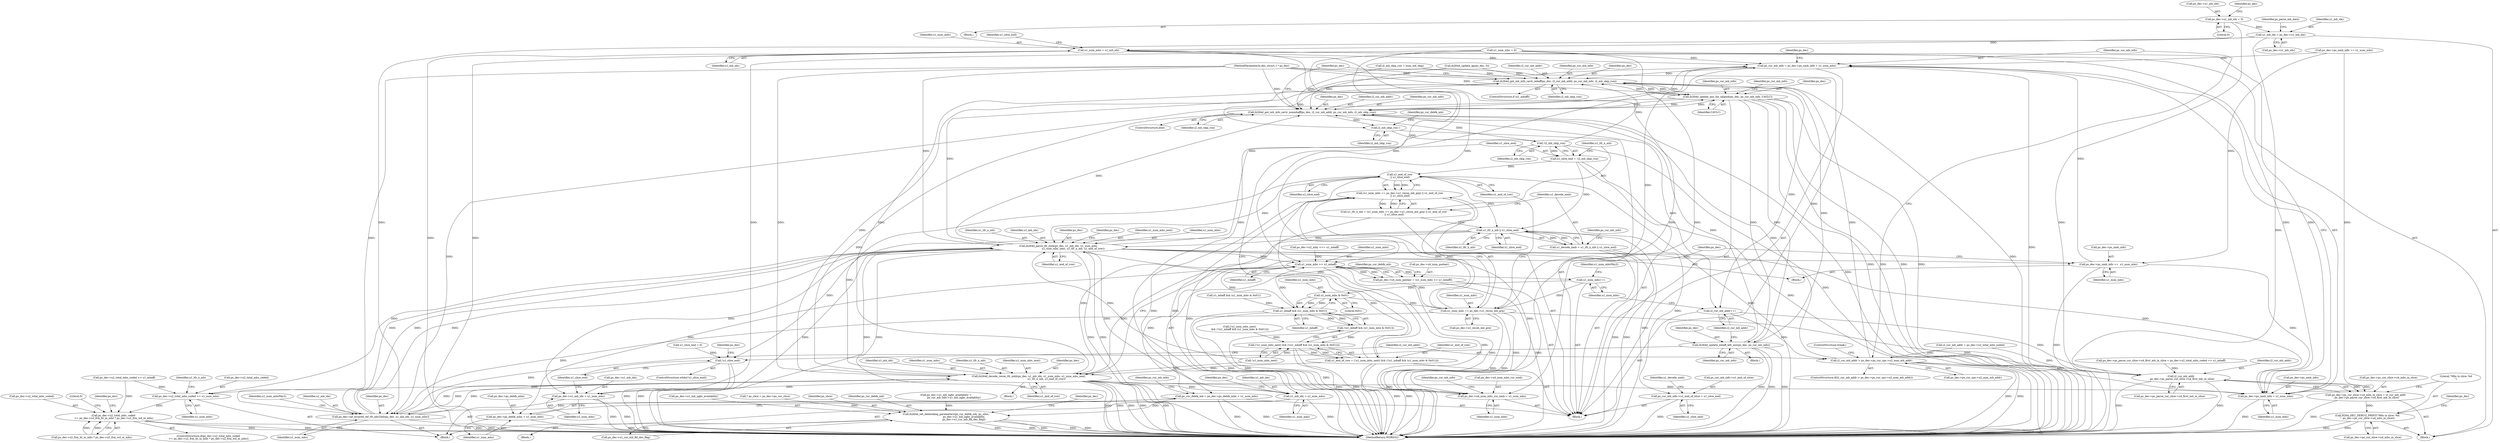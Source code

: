 digraph "0_Android_0b23c81c3dd9ec38f7e6806a3955fed1925541a0_1@pointer" {
"1001037" [label="(Call,u1_mb_idx = ps_dec->u1_mb_idx)"];
"1000733" [label="(Call,ps_dec->u1_mb_idx = 0)"];
"1001047" [label="(Call,u1_num_mbs = u1_mb_idx)"];
"1001084" [label="(Call,ps_cur_mb_info = ps_dec->ps_nmb_info + u1_num_mbs)"];
"1001132" [label="(Call,ih264d_get_mb_info_cavlc_mbaff(ps_dec, i2_cur_mb_addr, ps_cur_mb_info, i2_mb_skip_run))"];
"1001203" [label="(Call,ih264d_update_nnz_for_skipmb(ps_dec, ps_cur_mb_info, CAVLC))"];
"1001138" [label="(Call,ih264d_get_mb_info_cavlc_nonmbaff(ps_dec, i2_cur_mb_addr, ps_cur_mb_info, i2_mb_skip_run))"];
"1001219" [label="(Call,i2_mb_skip_run--)"];
"1001264" [label="(Call,!i2_mb_skip_run)"];
"1001262" [label="(Call,u1_slice_end = !i2_mb_skip_run)"];
"1001274" [label="(Call,u1_end_of_row\n || u1_slice_end)"];
"1001268" [label="(Call,(u1_num_mbs == ps_dec->u1_recon_mb_grp) || u1_end_of_row\n || u1_slice_end)"];
"1001266" [label="(Call,u1_tfr_n_mb = (u1_num_mbs == ps_dec->u1_recon_mb_grp) || u1_end_of_row\n || u1_slice_end)"];
"1001279" [label="(Call,u1_tfr_n_mb || u1_slice_end)"];
"1001071" [label="(Call,!u1_slice_end)"];
"1001277" [label="(Call,u1_decode_nmb = u1_tfr_n_mb || u1_slice_end)"];
"1001282" [label="(Call,ps_cur_mb_info->u1_end_of_slice = u1_slice_end)"];
"1001314" [label="(Call,ih264d_parse_tfr_nmb(ps_dec, u1_mb_idx, u1_num_mbs,\n                                     u1_num_mbs_next, u1_tfr_n_mb, u1_end_of_row))"];
"1001086" [label="(Call,ps_dec->ps_nmb_info + u1_num_mbs)"];
"1001091" [label="(Call,ps_dec->u4_num_mbs_cur_nmb = u1_num_mbs)"];
"1001105" [label="(Call,u1_num_mbs >> u1_mbaff)"];
"1001101" [label="(Call,ps_dec->u4_num_pmbair = (u1_num_mbs >> u1_mbaff))"];
"1001108" [label="(Call,ps_cur_deblk_mb = ps_dec->ps_deblk_mbn + u1_num_mbs)"];
"1001150" [label="(Call,ih264d_set_deblocking_parameters(ps_cur_deblk_mb, ps_slice,\n                                             ps_dec->u1_mb_ngbr_availablity,\n                                             ps_dec->u1_cur_mb_fld_dec_flag))"];
"1001110" [label="(Call,ps_dec->ps_deblk_mbn + u1_num_mbs)"];
"1001236" [label="(Call,u1_num_mbs++)"];
"1001259" [label="(Call,u1_num_mbs & 0x01)"];
"1001257" [label="(Call,u1_mbaff && (u1_num_mbs & 0x01))"];
"1001256" [label="(Call,!(u1_mbaff && (u1_num_mbs & 0x01)))"];
"1001253" [label="(Call,(!u1_num_mbs_next) && (!(u1_mbaff && (u1_num_mbs & 0x01))))"];
"1001251" [label="(Call,u1_end_of_row = (!u1_num_mbs_next) && (!(u1_mbaff && (u1_num_mbs & 0x01))))"];
"1001328" [label="(Call,ih264d_decode_recon_tfr_nmb(ps_dec, u1_mb_idx, u1_num_mbs, u1_num_mbs_next,\n                                            u1_tfr_n_mb, u1_end_of_row))"];
"1001335" [label="(Call,ps_dec->u2_total_mbs_coded += u1_num_mbs)"];
"1001408" [label="(Call,ps_dec->u2_total_mbs_coded\n >= ps_dec->u2_frm_ht_in_mbs * ps_dec->u2_frm_wd_in_mbs)"];
"1001345" [label="(Call,u1_mb_idx = u1_num_mbs)"];
"1001290" [label="(Call,ps_dec->pf_mvpred_ref_tfr_nby2mb(ps_dec, u1_mb_idx, u1_num_mbs))"];
"1001348" [label="(Call,ps_dec->u1_mb_idx = u1_num_mbs)"];
"1001269" [label="(Call,u1_num_mbs == ps_dec->u1_recon_mb_grp)"];
"1001321" [label="(Call,ps_dec->ps_nmb_info +=  u1_num_mbs)"];
"1001234" [label="(Call,i2_cur_mb_addr++)"];
"1001076" [label="(Call,i2_cur_mb_addr > ps_dec->ps_cur_sps->u2_max_mb_addr)"];
"1001364" [label="(Call,i2_cur_mb_addr\n - ps_dec->ps_parse_cur_slice->u4_first_mb_in_slice)"];
"1001358" [label="(Call,ps_dec->ps_cur_slice->u4_mbs_in_slice = i2_cur_mb_addr\n - ps_dec->ps_parse_cur_slice->u4_first_mb_in_slice)"];
"1001371" [label="(Call,H264_DEC_DEBUG_PRINT(\"Mbs in slice: %d\n\", ps_dec->ps_cur_slice->u4_mbs_in_slice))"];
"1001231" [label="(Call,ih264d_update_mbaff_left_nnz(ps_dec, ps_cur_mb_info))"];
"1001105" [label="(Call,u1_num_mbs >> u1_mbaff)"];
"1001234" [label="(Call,i2_cur_mb_addr++)"];
"1000910" [label="(Call,ps_dec->ps_parse_cur_slice->u4_first_mb_in_slice = ps_dec->u2_total_mbs_coded >> u1_mbaff)"];
"1001267" [label="(Identifier,u1_tfr_n_mb)"];
"1001109" [label="(Identifier,ps_cur_deblk_mb)"];
"1001017" [label="(Call,ps_dec->u2_mby <<= u1_mbaff)"];
"1001239" [label="(Identifier,u1_num_mbsNby2)"];
"1001258" [label="(Identifier,u1_mbaff)"];
"1001252" [label="(Identifier,u1_end_of_row)"];
"1001289" [label="(Block,)"];
"1001291" [label="(Identifier,ps_dec)"];
"1001101" [label="(Call,ps_dec->u4_num_pmbair = (u1_num_mbs >> u1_mbaff))"];
"1001070" [label="(ControlStructure,while(!u1_slice_end))"];
"1001153" [label="(Call,ps_dec->u1_mb_ngbr_availablity)"];
"1000166" [label="(Call,* ps_slice = ps_dec->ps_cur_slice)"];
"1001269" [label="(Call,u1_num_mbs == ps_dec->u1_recon_mb_grp)"];
"1001110" [label="(Call,ps_dec->ps_deblk_mbn + u1_num_mbs)"];
"1001256" [label="(Call,!(u1_mbaff && (u1_num_mbs & 0x01)))"];
"1000630" [label="(Block,)"];
"1001146" [label="(Identifier,ps_dec)"];
"1001286" [label="(Identifier,u1_slice_end)"];
"1001264" [label="(Call,!i2_mb_skip_run)"];
"1001315" [label="(Identifier,ps_dec)"];
"1001149" [label="(Block,)"];
"1001293" [label="(Identifier,u1_num_mbs)"];
"1001336" [label="(Call,ps_dec->u2_total_mbs_coded)"];
"1001407" [label="(ControlStructure,if(ps_dec->u2_total_mbs_coded\n >= ps_dec->u2_frm_ht_in_mbs * ps_dec->u2_frm_wd_in_mbs))"];
"1001268" [label="(Call,(u1_num_mbs == ps_dec->u1_recon_mb_grp) || u1_end_of_row\n || u1_slice_end)"];
"1001342" [label="(Call,u1_num_mbs = 0)"];
"1001260" [label="(Identifier,u1_num_mbs)"];
"1001274" [label="(Call,u1_end_of_row\n || u1_slice_end)"];
"1001365" [label="(Identifier,i2_cur_mb_addr)"];
"1001073" [label="(Block,)"];
"1001075" [label="(ControlStructure,if(i2_cur_mb_addr > ps_dec->ps_cur_sps->u2_max_mb_addr))"];
"1000132" [label="(MethodParameterIn,dec_struct_t * ps_dec)"];
"1001203" [label="(Call,ih264d_update_nnz_for_skipmb(ps_dec, ps_cur_mb_info, CAVLC))"];
"1001330" [label="(Identifier,u1_mb_idx)"];
"1001210" [label="(Identifier,ps_cur_mb_info)"];
"1001140" [label="(Identifier,i2_cur_mb_addr)"];
"1001102" [label="(Call,ps_dec->u4_num_pmbair)"];
"1001323" [label="(Identifier,ps_dec)"];
"1001422" [label="(Identifier,ps_dec)"];
"1001288" [label="(Identifier,u1_decode_nmb)"];
"1001266" [label="(Call,u1_tfr_n_mb = (u1_num_mbs == ps_dec->u1_recon_mb_grp) || u1_end_of_row\n || u1_slice_end)"];
"1001348" [label="(Call,ps_dec->u1_mb_idx = u1_num_mbs)"];
"1000734" [label="(Call,ps_dec->u1_mb_idx)"];
"1001313" [label="(Block,)"];
"1000740" [label="(Identifier,ps_dec)"];
"1001152" [label="(Identifier,ps_slice)"];
"1000682" [label="(Call,(!u1_num_mbs_next)\n && (!(u1_mbaff && (u1_num_mbs & 0x01))))"];
"1001318" [label="(Identifier,u1_num_mbs_next)"];
"1001337" [label="(Identifier,ps_dec)"];
"1001325" [label="(Identifier,u1_num_mbs)"];
"1001135" [label="(Identifier,ps_cur_mb_info)"];
"1001107" [label="(Identifier,u1_mbaff)"];
"1001341" [label="(Identifier,u1_tfr_n_mb)"];
"1001106" [label="(Identifier,u1_num_mbs)"];
"1001358" [label="(Call,ps_dec->ps_cur_slice->u4_mbs_in_slice = i2_cur_mb_addr\n - ps_dec->ps_parse_cur_slice->u4_first_mb_in_slice)"];
"1001206" [label="(Identifier,CAVLC)"];
"1001280" [label="(Identifier,u1_tfr_n_mb)"];
"1001062" [label="(Call,i2_cur_mb_addr = ps_dec->u2_total_mbs_coded)"];
"1000138" [label="(Block,)"];
"1001111" [label="(Call,ps_dec->ps_deblk_mbn)"];
"1001204" [label="(Identifier,ps_dec)"];
"1001098" [label="(Identifier,ps_cur_mb_info)"];
"1001366" [label="(Call,ps_dec->ps_parse_cur_slice->u4_first_mb_in_slice)"];
"1000733" [label="(Call,ps_dec->u1_mb_idx = 0)"];
"1001085" [label="(Identifier,ps_cur_mb_info)"];
"1001262" [label="(Call,u1_slice_end = !i2_mb_skip_run)"];
"1001346" [label="(Identifier,u1_mb_idx)"];
"1000916" [label="(Call,ps_dec->u2_total_mbs_coded >> u1_mbaff)"];
"1001047" [label="(Call,u1_num_mbs = u1_mb_idx)"];
"1001137" [label="(ControlStructure,else)"];
"1001072" [label="(Identifier,u1_slice_end)"];
"1001371" [label="(Call,H264_DEC_DEBUG_PRINT(\"Mbs in slice: %d\n\", ps_dec->ps_cur_slice->u4_mbs_in_slice))"];
"1001037" [label="(Call,u1_mb_idx = ps_dec->u1_mb_idx)"];
"1001138" [label="(Call,ih264d_get_mb_info_cavlc_nonmbaff(ps_dec, i2_cur_mb_addr, ps_cur_mb_info, i2_mb_skip_run))"];
"1001339" [label="(Identifier,u1_num_mbs)"];
"1001223" [label="(Identifier,ps_cur_deblk_mb)"];
"1001349" [label="(Call,ps_dec->u1_mb_idx)"];
"1001039" [label="(Call,ps_dec->u1_mb_idx)"];
"1001130" [label="(ControlStructure,if (u1_mbaff))"];
"1000737" [label="(Literal,0)"];
"1001236" [label="(Call,u1_num_mbs++)"];
"1001132" [label="(Call,ih264d_get_mb_info_cavlc_mbaff(ps_dec, i2_cur_mb_addr, ps_cur_mb_info, i2_mb_skip_run))"];
"1001092" [label="(Call,ps_dec->u4_num_mbs_cur_nmb)"];
"1001317" [label="(Identifier,u1_num_mbs)"];
"1001261" [label="(Literal,0x01)"];
"1001284" [label="(Identifier,ps_cur_mb_info)"];
"1001322" [label="(Call,ps_dec->ps_nmb_info)"];
"1001235" [label="(Identifier,i2_cur_mb_addr)"];
"1001231" [label="(Call,ih264d_update_mbaff_left_nnz(ps_dec, ps_cur_mb_info))"];
"1001151" [label="(Identifier,ps_cur_deblk_mb)"];
"1001278" [label="(Identifier,u1_decode_nmb)"];
"1001332" [label="(Identifier,u1_num_mbs_next)"];
"1001276" [label="(Identifier,u1_slice_end)"];
"1001083" [label="(ControlStructure,break;)"];
"1001381" [label="(Identifier,ps_dec)"];
"1001141" [label="(Identifier,ps_cur_mb_info)"];
"1001282" [label="(Call,ps_cur_mb_info->u1_end_of_slice = u1_slice_end)"];
"1001327" [label="(Block,)"];
"1001114" [label="(Identifier,u1_num_mbs)"];
"1001051" [label="(Identifier,u1_slice_end)"];
"1001232" [label="(Identifier,ps_dec)"];
"1001364" [label="(Call,i2_cur_mb_addr\n - ps_dec->ps_parse_cur_slice->u4_first_mb_in_slice)"];
"1001091" [label="(Call,ps_dec->u4_num_mbs_cur_nmb = u1_num_mbs)"];
"1001233" [label="(Identifier,ps_cur_mb_info)"];
"1001329" [label="(Identifier,ps_dec)"];
"1001352" [label="(Identifier,u1_num_mbs)"];
"1001295" [label="(Identifier,u1_num_mbsNby2)"];
"1001345" [label="(Call,u1_mb_idx = u1_num_mbs)"];
"1001265" [label="(Identifier,i2_mb_skip_run)"];
"1001283" [label="(Call,ps_cur_mb_info->u1_end_of_slice)"];
"1001220" [label="(Identifier,i2_mb_skip_run)"];
"1001408" [label="(Call,ps_dec->u2_total_mbs_coded\n >= ps_dec->u2_frm_ht_in_mbs * ps_dec->u2_frm_wd_in_mbs)"];
"1001067" [label="(Call,i2_mb_skip_run = num_mb_skip)"];
"1001277" [label="(Call,u1_decode_nmb = u1_tfr_n_mb || u1_slice_end)"];
"1001253" [label="(Call,(!u1_num_mbs_next) && (!(u1_mbaff && (u1_num_mbs & 0x01))))"];
"1001263" [label="(Identifier,u1_slice_end)"];
"1001219" [label="(Call,i2_mb_skip_run--)"];
"1001071" [label="(Call,!u1_slice_end)"];
"1001279" [label="(Call,u1_tfr_n_mb || u1_slice_end)"];
"1001139" [label="(Identifier,ps_dec)"];
"1001270" [label="(Identifier,u1_num_mbs)"];
"1001086" [label="(Call,ps_dec->ps_nmb_info + u1_num_mbs)"];
"1001254" [label="(Call,!u1_num_mbs_next)"];
"1001108" [label="(Call,ps_cur_deblk_mb = ps_dec->ps_deblk_mbn + u1_num_mbs)"];
"1001078" [label="(Call,ps_dec->ps_cur_sps->u2_max_mb_addr)"];
"1001347" [label="(Identifier,u1_num_mbs)"];
"1001319" [label="(Identifier,u1_tfr_n_mb)"];
"1001331" [label="(Identifier,u1_num_mbs)"];
"1001355" [label="(Identifier,ps_dec)"];
"1001281" [label="(Identifier,u1_slice_end)"];
"1001090" [label="(Identifier,u1_num_mbs)"];
"1001150" [label="(Call,ih264d_set_deblocking_parameters(ps_cur_deblk_mb, ps_slice,\n                                             ps_dec->u1_mb_ngbr_availablity,\n                                             ps_dec->u1_cur_mb_fld_dec_flag))"];
"1001372" [label="(Literal,\"Mbs in slice: %d\n\")"];
"1001412" [label="(Call,ps_dec->u2_frm_ht_in_mbs * ps_dec->u2_frm_wd_in_mbs)"];
"1001275" [label="(Identifier,u1_end_of_row)"];
"1001156" [label="(Call,ps_dec->u1_cur_mb_fld_dec_flag)"];
"1001328" [label="(Call,ih264d_decode_recon_tfr_nmb(ps_dec, u1_mb_idx, u1_num_mbs, u1_num_mbs_next,\n                                            u1_tfr_n_mb, u1_end_of_row))"];
"1001087" [label="(Call,ps_dec->ps_nmb_info)"];
"1001333" [label="(Identifier,u1_tfr_n_mb)"];
"1001320" [label="(Identifier,u1_end_of_row)"];
"1001205" [label="(Identifier,ps_cur_mb_info)"];
"1001117" [label="(Identifier,ps_cur_mb_info)"];
"1001350" [label="(Identifier,ps_dec)"];
"1000714" [label="(Call,ps_dec->ps_nmb_info += u1_num_mbs)"];
"1001257" [label="(Call,u1_mbaff && (u1_num_mbs & 0x01))"];
"1001230" [label="(Block,)"];
"1000686" [label="(Call,u1_mbaff && (u1_num_mbs & 0x01))"];
"1001334" [label="(Identifier,u1_end_of_row)"];
"1001043" [label="(Identifier,ps_parse_mb_data)"];
"1001271" [label="(Call,ps_dec->u1_recon_mb_grp)"];
"1001048" [label="(Identifier,u1_num_mbs)"];
"1001290" [label="(Call,ps_dec->pf_mvpred_ref_tfr_nby2mb(ps_dec, u1_mb_idx, u1_num_mbs))"];
"1001251" [label="(Call,u1_end_of_row = (!u1_num_mbs_next) && (!(u1_mbaff && (u1_num_mbs & 0x01))))"];
"1000621" [label="(Call,ps_dec->u1_mb_ngbr_availablity =\n                    ps_cur_mb_info->u1_mb_ngbr_availablity)"];
"1001038" [label="(Identifier,u1_mb_idx)"];
"1001237" [label="(Identifier,u1_num_mbs)"];
"1001095" [label="(Identifier,u1_num_mbs)"];
"1001077" [label="(Identifier,i2_cur_mb_addr)"];
"1001050" [label="(Call,u1_slice_end = 0)"];
"1001427" [label="(MethodReturn,WORD32)"];
"1001161" [label="(Identifier,ps_dec)"];
"1001409" [label="(Call,ps_dec->u2_total_mbs_coded)"];
"1001359" [label="(Call,ps_dec->ps_cur_slice->u4_mbs_in_slice)"];
"1001316" [label="(Identifier,u1_mb_idx)"];
"1001076" [label="(Call,i2_cur_mb_addr > ps_dec->ps_cur_sps->u2_max_mb_addr)"];
"1001321" [label="(Call,ps_dec->ps_nmb_info +=  u1_num_mbs)"];
"1001426" [label="(Literal,0)"];
"1001142" [label="(Identifier,i2_mb_skip_run)"];
"1001136" [label="(Identifier,i2_mb_skip_run)"];
"1001373" [label="(Call,ps_dec->ps_cur_slice->u4_mbs_in_slice)"];
"1001292" [label="(Identifier,u1_mb_idx)"];
"1001259" [label="(Call,u1_num_mbs & 0x01)"];
"1001049" [label="(Identifier,u1_mb_idx)"];
"1001034" [label="(Call,ih264d_update_qp(ps_dec, 0))"];
"1001335" [label="(Call,ps_dec->u2_total_mbs_coded += u1_num_mbs)"];
"1001314" [label="(Call,ih264d_parse_tfr_nmb(ps_dec, u1_mb_idx, u1_num_mbs,\n                                     u1_num_mbs_next, u1_tfr_n_mb, u1_end_of_row))"];
"1001093" [label="(Identifier,ps_dec)"];
"1001133" [label="(Identifier,ps_dec)"];
"1001134" [label="(Identifier,i2_cur_mb_addr)"];
"1001084" [label="(Call,ps_cur_mb_info = ps_dec->ps_nmb_info + u1_num_mbs)"];
"1001037" -> "1000138"  [label="AST: "];
"1001037" -> "1001039"  [label="CFG: "];
"1001038" -> "1001037"  [label="AST: "];
"1001039" -> "1001037"  [label="AST: "];
"1001043" -> "1001037"  [label="CFG: "];
"1001037" -> "1001427"  [label="DDG: "];
"1000733" -> "1001037"  [label="DDG: "];
"1001037" -> "1001047"  [label="DDG: "];
"1001037" -> "1001290"  [label="DDG: "];
"1000733" -> "1000630"  [label="AST: "];
"1000733" -> "1000737"  [label="CFG: "];
"1000734" -> "1000733"  [label="AST: "];
"1000737" -> "1000733"  [label="AST: "];
"1000740" -> "1000733"  [label="CFG: "];
"1000733" -> "1001427"  [label="DDG: "];
"1001047" -> "1000138"  [label="AST: "];
"1001047" -> "1001049"  [label="CFG: "];
"1001048" -> "1001047"  [label="AST: "];
"1001049" -> "1001047"  [label="AST: "];
"1001051" -> "1001047"  [label="CFG: "];
"1001047" -> "1001427"  [label="DDG: "];
"1001047" -> "1001427"  [label="DDG: "];
"1001047" -> "1001084"  [label="DDG: "];
"1001047" -> "1001086"  [label="DDG: "];
"1001047" -> "1001091"  [label="DDG: "];
"1001047" -> "1001105"  [label="DDG: "];
"1001084" -> "1001073"  [label="AST: "];
"1001084" -> "1001086"  [label="CFG: "];
"1001085" -> "1001084"  [label="AST: "];
"1001086" -> "1001084"  [label="AST: "];
"1001093" -> "1001084"  [label="CFG: "];
"1001084" -> "1001427"  [label="DDG: "];
"1000714" -> "1001084"  [label="DDG: "];
"1001321" -> "1001084"  [label="DDG: "];
"1001269" -> "1001084"  [label="DDG: "];
"1001342" -> "1001084"  [label="DDG: "];
"1001328" -> "1001084"  [label="DDG: "];
"1001314" -> "1001084"  [label="DDG: "];
"1001084" -> "1001132"  [label="DDG: "];
"1001084" -> "1001138"  [label="DDG: "];
"1001132" -> "1001130"  [label="AST: "];
"1001132" -> "1001136"  [label="CFG: "];
"1001133" -> "1001132"  [label="AST: "];
"1001134" -> "1001132"  [label="AST: "];
"1001135" -> "1001132"  [label="AST: "];
"1001136" -> "1001132"  [label="AST: "];
"1001146" -> "1001132"  [label="CFG: "];
"1001132" -> "1001427"  [label="DDG: "];
"1001231" -> "1001132"  [label="DDG: "];
"1001328" -> "1001132"  [label="DDG: "];
"1001034" -> "1001132"  [label="DDG: "];
"1001314" -> "1001132"  [label="DDG: "];
"1001203" -> "1001132"  [label="DDG: "];
"1000132" -> "1001132"  [label="DDG: "];
"1001076" -> "1001132"  [label="DDG: "];
"1001264" -> "1001132"  [label="DDG: "];
"1001067" -> "1001132"  [label="DDG: "];
"1001132" -> "1001203"  [label="DDG: "];
"1001132" -> "1001203"  [label="DDG: "];
"1001132" -> "1001219"  [label="DDG: "];
"1001132" -> "1001234"  [label="DDG: "];
"1001203" -> "1001073"  [label="AST: "];
"1001203" -> "1001206"  [label="CFG: "];
"1001204" -> "1001203"  [label="AST: "];
"1001205" -> "1001203"  [label="AST: "];
"1001206" -> "1001203"  [label="AST: "];
"1001210" -> "1001203"  [label="CFG: "];
"1001203" -> "1001427"  [label="DDG: "];
"1001203" -> "1001427"  [label="DDG: "];
"1001203" -> "1001427"  [label="DDG: "];
"1001203" -> "1001427"  [label="DDG: "];
"1001203" -> "1001138"  [label="DDG: "];
"1001138" -> "1001203"  [label="DDG: "];
"1001138" -> "1001203"  [label="DDG: "];
"1000132" -> "1001203"  [label="DDG: "];
"1001203" -> "1001231"  [label="DDG: "];
"1001203" -> "1001231"  [label="DDG: "];
"1001203" -> "1001290"  [label="DDG: "];
"1001138" -> "1001137"  [label="AST: "];
"1001138" -> "1001142"  [label="CFG: "];
"1001139" -> "1001138"  [label="AST: "];
"1001140" -> "1001138"  [label="AST: "];
"1001141" -> "1001138"  [label="AST: "];
"1001142" -> "1001138"  [label="AST: "];
"1001146" -> "1001138"  [label="CFG: "];
"1001138" -> "1001427"  [label="DDG: "];
"1001231" -> "1001138"  [label="DDG: "];
"1001328" -> "1001138"  [label="DDG: "];
"1001034" -> "1001138"  [label="DDG: "];
"1001314" -> "1001138"  [label="DDG: "];
"1000132" -> "1001138"  [label="DDG: "];
"1001076" -> "1001138"  [label="DDG: "];
"1001264" -> "1001138"  [label="DDG: "];
"1001067" -> "1001138"  [label="DDG: "];
"1001138" -> "1001219"  [label="DDG: "];
"1001138" -> "1001234"  [label="DDG: "];
"1001219" -> "1001073"  [label="AST: "];
"1001219" -> "1001220"  [label="CFG: "];
"1001220" -> "1001219"  [label="AST: "];
"1001223" -> "1001219"  [label="CFG: "];
"1001219" -> "1001264"  [label="DDG: "];
"1001264" -> "1001262"  [label="AST: "];
"1001264" -> "1001265"  [label="CFG: "];
"1001265" -> "1001264"  [label="AST: "];
"1001262" -> "1001264"  [label="CFG: "];
"1001264" -> "1001427"  [label="DDG: "];
"1001264" -> "1001262"  [label="DDG: "];
"1001262" -> "1001073"  [label="AST: "];
"1001263" -> "1001262"  [label="AST: "];
"1001267" -> "1001262"  [label="CFG: "];
"1001262" -> "1001427"  [label="DDG: "];
"1001262" -> "1001274"  [label="DDG: "];
"1001262" -> "1001279"  [label="DDG: "];
"1001274" -> "1001268"  [label="AST: "];
"1001274" -> "1001275"  [label="CFG: "];
"1001274" -> "1001276"  [label="CFG: "];
"1001275" -> "1001274"  [label="AST: "];
"1001276" -> "1001274"  [label="AST: "];
"1001268" -> "1001274"  [label="CFG: "];
"1001274" -> "1001427"  [label="DDG: "];
"1001274" -> "1001268"  [label="DDG: "];
"1001274" -> "1001268"  [label="DDG: "];
"1001251" -> "1001274"  [label="DDG: "];
"1001274" -> "1001279"  [label="DDG: "];
"1001274" -> "1001314"  [label="DDG: "];
"1001274" -> "1001328"  [label="DDG: "];
"1001268" -> "1001266"  [label="AST: "];
"1001268" -> "1001269"  [label="CFG: "];
"1001269" -> "1001268"  [label="AST: "];
"1001266" -> "1001268"  [label="CFG: "];
"1001268" -> "1001427"  [label="DDG: "];
"1001268" -> "1001427"  [label="DDG: "];
"1001268" -> "1001266"  [label="DDG: "];
"1001268" -> "1001266"  [label="DDG: "];
"1001269" -> "1001268"  [label="DDG: "];
"1001269" -> "1001268"  [label="DDG: "];
"1001266" -> "1001073"  [label="AST: "];
"1001267" -> "1001266"  [label="AST: "];
"1001278" -> "1001266"  [label="CFG: "];
"1001266" -> "1001427"  [label="DDG: "];
"1001266" -> "1001279"  [label="DDG: "];
"1001279" -> "1001277"  [label="AST: "];
"1001279" -> "1001280"  [label="CFG: "];
"1001279" -> "1001281"  [label="CFG: "];
"1001280" -> "1001279"  [label="AST: "];
"1001281" -> "1001279"  [label="AST: "];
"1001277" -> "1001279"  [label="CFG: "];
"1001279" -> "1001427"  [label="DDG: "];
"1001279" -> "1001071"  [label="DDG: "];
"1001279" -> "1001277"  [label="DDG: "];
"1001279" -> "1001277"  [label="DDG: "];
"1001279" -> "1001282"  [label="DDG: "];
"1001279" -> "1001314"  [label="DDG: "];
"1001279" -> "1001328"  [label="DDG: "];
"1001071" -> "1001070"  [label="AST: "];
"1001071" -> "1001072"  [label="CFG: "];
"1001072" -> "1001071"  [label="AST: "];
"1001077" -> "1001071"  [label="CFG: "];
"1001355" -> "1001071"  [label="CFG: "];
"1001071" -> "1001427"  [label="DDG: "];
"1001071" -> "1001427"  [label="DDG: "];
"1001050" -> "1001071"  [label="DDG: "];
"1001277" -> "1001073"  [label="AST: "];
"1001278" -> "1001277"  [label="AST: "];
"1001284" -> "1001277"  [label="CFG: "];
"1001277" -> "1001427"  [label="DDG: "];
"1001277" -> "1001427"  [label="DDG: "];
"1001282" -> "1001073"  [label="AST: "];
"1001282" -> "1001286"  [label="CFG: "];
"1001283" -> "1001282"  [label="AST: "];
"1001286" -> "1001282"  [label="AST: "];
"1001288" -> "1001282"  [label="CFG: "];
"1001282" -> "1001427"  [label="DDG: "];
"1001314" -> "1001313"  [label="AST: "];
"1001314" -> "1001320"  [label="CFG: "];
"1001315" -> "1001314"  [label="AST: "];
"1001316" -> "1001314"  [label="AST: "];
"1001317" -> "1001314"  [label="AST: "];
"1001318" -> "1001314"  [label="AST: "];
"1001319" -> "1001314"  [label="AST: "];
"1001320" -> "1001314"  [label="AST: "];
"1001323" -> "1001314"  [label="CFG: "];
"1001314" -> "1001427"  [label="DDG: "];
"1001314" -> "1001427"  [label="DDG: "];
"1001314" -> "1001427"  [label="DDG: "];
"1001314" -> "1001427"  [label="DDG: "];
"1001314" -> "1001427"  [label="DDG: "];
"1001314" -> "1001086"  [label="DDG: "];
"1001314" -> "1001091"  [label="DDG: "];
"1001314" -> "1001105"  [label="DDG: "];
"1001290" -> "1001314"  [label="DDG: "];
"1001290" -> "1001314"  [label="DDG: "];
"1001290" -> "1001314"  [label="DDG: "];
"1000132" -> "1001314"  [label="DDG: "];
"1001254" -> "1001314"  [label="DDG: "];
"1001251" -> "1001314"  [label="DDG: "];
"1001314" -> "1001321"  [label="DDG: "];
"1001314" -> "1001335"  [label="DDG: "];
"1001314" -> "1001345"  [label="DDG: "];
"1001314" -> "1001348"  [label="DDG: "];
"1001086" -> "1001090"  [label="CFG: "];
"1001087" -> "1001086"  [label="AST: "];
"1001090" -> "1001086"  [label="AST: "];
"1001086" -> "1001427"  [label="DDG: "];
"1000714" -> "1001086"  [label="DDG: "];
"1001321" -> "1001086"  [label="DDG: "];
"1001269" -> "1001086"  [label="DDG: "];
"1001342" -> "1001086"  [label="DDG: "];
"1001328" -> "1001086"  [label="DDG: "];
"1001091" -> "1001073"  [label="AST: "];
"1001091" -> "1001095"  [label="CFG: "];
"1001092" -> "1001091"  [label="AST: "];
"1001095" -> "1001091"  [label="AST: "];
"1001098" -> "1001091"  [label="CFG: "];
"1001269" -> "1001091"  [label="DDG: "];
"1001342" -> "1001091"  [label="DDG: "];
"1001328" -> "1001091"  [label="DDG: "];
"1001105" -> "1001101"  [label="AST: "];
"1001105" -> "1001107"  [label="CFG: "];
"1001106" -> "1001105"  [label="AST: "];
"1001107" -> "1001105"  [label="AST: "];
"1001101" -> "1001105"  [label="CFG: "];
"1001105" -> "1001427"  [label="DDG: "];
"1001105" -> "1001101"  [label="DDG: "];
"1001105" -> "1001101"  [label="DDG: "];
"1001269" -> "1001105"  [label="DDG: "];
"1001342" -> "1001105"  [label="DDG: "];
"1001328" -> "1001105"  [label="DDG: "];
"1001257" -> "1001105"  [label="DDG: "];
"1001017" -> "1001105"  [label="DDG: "];
"1001105" -> "1001108"  [label="DDG: "];
"1001105" -> "1001110"  [label="DDG: "];
"1001105" -> "1001236"  [label="DDG: "];
"1001105" -> "1001257"  [label="DDG: "];
"1001101" -> "1001073"  [label="AST: "];
"1001102" -> "1001101"  [label="AST: "];
"1001109" -> "1001101"  [label="CFG: "];
"1001101" -> "1001427"  [label="DDG: "];
"1001101" -> "1001427"  [label="DDG: "];
"1001108" -> "1001073"  [label="AST: "];
"1001108" -> "1001110"  [label="CFG: "];
"1001109" -> "1001108"  [label="AST: "];
"1001110" -> "1001108"  [label="AST: "];
"1001117" -> "1001108"  [label="CFG: "];
"1001108" -> "1001427"  [label="DDG: "];
"1001108" -> "1001427"  [label="DDG: "];
"1001108" -> "1001150"  [label="DDG: "];
"1001150" -> "1001149"  [label="AST: "];
"1001150" -> "1001156"  [label="CFG: "];
"1001151" -> "1001150"  [label="AST: "];
"1001152" -> "1001150"  [label="AST: "];
"1001153" -> "1001150"  [label="AST: "];
"1001156" -> "1001150"  [label="AST: "];
"1001161" -> "1001150"  [label="CFG: "];
"1001150" -> "1001427"  [label="DDG: "];
"1001150" -> "1001427"  [label="DDG: "];
"1001150" -> "1001427"  [label="DDG: "];
"1001150" -> "1001427"  [label="DDG: "];
"1001150" -> "1001427"  [label="DDG: "];
"1000166" -> "1001150"  [label="DDG: "];
"1000621" -> "1001150"  [label="DDG: "];
"1001110" -> "1001114"  [label="CFG: "];
"1001111" -> "1001110"  [label="AST: "];
"1001114" -> "1001110"  [label="AST: "];
"1001110" -> "1001427"  [label="DDG: "];
"1001236" -> "1001073"  [label="AST: "];
"1001236" -> "1001237"  [label="CFG: "];
"1001237" -> "1001236"  [label="AST: "];
"1001239" -> "1001236"  [label="CFG: "];
"1001236" -> "1001259"  [label="DDG: "];
"1001236" -> "1001269"  [label="DDG: "];
"1001259" -> "1001257"  [label="AST: "];
"1001259" -> "1001261"  [label="CFG: "];
"1001260" -> "1001259"  [label="AST: "];
"1001261" -> "1001259"  [label="AST: "];
"1001257" -> "1001259"  [label="CFG: "];
"1001259" -> "1001257"  [label="DDG: "];
"1001259" -> "1001257"  [label="DDG: "];
"1001259" -> "1001269"  [label="DDG: "];
"1001257" -> "1001256"  [label="AST: "];
"1001257" -> "1001258"  [label="CFG: "];
"1001258" -> "1001257"  [label="AST: "];
"1001256" -> "1001257"  [label="CFG: "];
"1001257" -> "1001427"  [label="DDG: "];
"1001257" -> "1001427"  [label="DDG: "];
"1001257" -> "1001256"  [label="DDG: "];
"1001257" -> "1001256"  [label="DDG: "];
"1000686" -> "1001257"  [label="DDG: "];
"1001256" -> "1001253"  [label="AST: "];
"1001253" -> "1001256"  [label="CFG: "];
"1001256" -> "1001427"  [label="DDG: "];
"1001256" -> "1001253"  [label="DDG: "];
"1001253" -> "1001251"  [label="AST: "];
"1001253" -> "1001254"  [label="CFG: "];
"1001254" -> "1001253"  [label="AST: "];
"1001251" -> "1001253"  [label="CFG: "];
"1001253" -> "1001427"  [label="DDG: "];
"1001253" -> "1001427"  [label="DDG: "];
"1001253" -> "1001251"  [label="DDG: "];
"1001253" -> "1001251"  [label="DDG: "];
"1001254" -> "1001253"  [label="DDG: "];
"1000682" -> "1001253"  [label="DDG: "];
"1001251" -> "1001073"  [label="AST: "];
"1001252" -> "1001251"  [label="AST: "];
"1001263" -> "1001251"  [label="CFG: "];
"1001251" -> "1001427"  [label="DDG: "];
"1001251" -> "1001427"  [label="DDG: "];
"1001251" -> "1001328"  [label="DDG: "];
"1001328" -> "1001327"  [label="AST: "];
"1001328" -> "1001334"  [label="CFG: "];
"1001329" -> "1001328"  [label="AST: "];
"1001330" -> "1001328"  [label="AST: "];
"1001331" -> "1001328"  [label="AST: "];
"1001332" -> "1001328"  [label="AST: "];
"1001333" -> "1001328"  [label="AST: "];
"1001334" -> "1001328"  [label="AST: "];
"1001337" -> "1001328"  [label="CFG: "];
"1001328" -> "1001427"  [label="DDG: "];
"1001328" -> "1001427"  [label="DDG: "];
"1001328" -> "1001427"  [label="DDG: "];
"1001328" -> "1001427"  [label="DDG: "];
"1001328" -> "1001427"  [label="DDG: "];
"1001290" -> "1001328"  [label="DDG: "];
"1001290" -> "1001328"  [label="DDG: "];
"1001290" -> "1001328"  [label="DDG: "];
"1000132" -> "1001328"  [label="DDG: "];
"1001254" -> "1001328"  [label="DDG: "];
"1001328" -> "1001335"  [label="DDG: "];
"1001328" -> "1001345"  [label="DDG: "];
"1001328" -> "1001348"  [label="DDG: "];
"1001335" -> "1001289"  [label="AST: "];
"1001335" -> "1001339"  [label="CFG: "];
"1001336" -> "1001335"  [label="AST: "];
"1001339" -> "1001335"  [label="AST: "];
"1001341" -> "1001335"  [label="CFG: "];
"1000916" -> "1001335"  [label="DDG: "];
"1001335" -> "1001408"  [label="DDG: "];
"1001408" -> "1001407"  [label="AST: "];
"1001408" -> "1001412"  [label="CFG: "];
"1001409" -> "1001408"  [label="AST: "];
"1001412" -> "1001408"  [label="AST: "];
"1001422" -> "1001408"  [label="CFG: "];
"1001426" -> "1001408"  [label="CFG: "];
"1001408" -> "1001427"  [label="DDG: "];
"1001408" -> "1001427"  [label="DDG: "];
"1001408" -> "1001427"  [label="DDG: "];
"1000916" -> "1001408"  [label="DDG: "];
"1001412" -> "1001408"  [label="DDG: "];
"1001412" -> "1001408"  [label="DDG: "];
"1001345" -> "1001289"  [label="AST: "];
"1001345" -> "1001347"  [label="CFG: "];
"1001346" -> "1001345"  [label="AST: "];
"1001347" -> "1001345"  [label="AST: "];
"1001350" -> "1001345"  [label="CFG: "];
"1001345" -> "1001427"  [label="DDG: "];
"1001345" -> "1001290"  [label="DDG: "];
"1001342" -> "1001345"  [label="DDG: "];
"1001290" -> "1001289"  [label="AST: "];
"1001290" -> "1001293"  [label="CFG: "];
"1001291" -> "1001290"  [label="AST: "];
"1001292" -> "1001290"  [label="AST: "];
"1001293" -> "1001290"  [label="AST: "];
"1001295" -> "1001290"  [label="CFG: "];
"1001290" -> "1001427"  [label="DDG: "];
"1001231" -> "1001290"  [label="DDG: "];
"1000132" -> "1001290"  [label="DDG: "];
"1001269" -> "1001290"  [label="DDG: "];
"1001348" -> "1001289"  [label="AST: "];
"1001348" -> "1001352"  [label="CFG: "];
"1001349" -> "1001348"  [label="AST: "];
"1001352" -> "1001348"  [label="AST: "];
"1001072" -> "1001348"  [label="CFG: "];
"1001348" -> "1001427"  [label="DDG: "];
"1001348" -> "1001427"  [label="DDG: "];
"1001342" -> "1001348"  [label="DDG: "];
"1001269" -> "1001271"  [label="CFG: "];
"1001270" -> "1001269"  [label="AST: "];
"1001271" -> "1001269"  [label="AST: "];
"1001275" -> "1001269"  [label="CFG: "];
"1001269" -> "1001427"  [label="DDG: "];
"1001269" -> "1001427"  [label="DDG: "];
"1001321" -> "1001313"  [label="AST: "];
"1001321" -> "1001325"  [label="CFG: "];
"1001322" -> "1001321"  [label="AST: "];
"1001325" -> "1001321"  [label="AST: "];
"1001337" -> "1001321"  [label="CFG: "];
"1001321" -> "1001427"  [label="DDG: "];
"1000714" -> "1001321"  [label="DDG: "];
"1001234" -> "1001073"  [label="AST: "];
"1001234" -> "1001235"  [label="CFG: "];
"1001235" -> "1001234"  [label="AST: "];
"1001237" -> "1001234"  [label="CFG: "];
"1001234" -> "1001076"  [label="DDG: "];
"1001234" -> "1001364"  [label="DDG: "];
"1001076" -> "1001075"  [label="AST: "];
"1001076" -> "1001078"  [label="CFG: "];
"1001077" -> "1001076"  [label="AST: "];
"1001078" -> "1001076"  [label="AST: "];
"1001083" -> "1001076"  [label="CFG: "];
"1001085" -> "1001076"  [label="CFG: "];
"1001076" -> "1001427"  [label="DDG: "];
"1001076" -> "1001427"  [label="DDG: "];
"1001062" -> "1001076"  [label="DDG: "];
"1001076" -> "1001364"  [label="DDG: "];
"1001364" -> "1001358"  [label="AST: "];
"1001364" -> "1001366"  [label="CFG: "];
"1001365" -> "1001364"  [label="AST: "];
"1001366" -> "1001364"  [label="AST: "];
"1001358" -> "1001364"  [label="CFG: "];
"1001364" -> "1001427"  [label="DDG: "];
"1001364" -> "1001427"  [label="DDG: "];
"1001364" -> "1001358"  [label="DDG: "];
"1001364" -> "1001358"  [label="DDG: "];
"1001062" -> "1001364"  [label="DDG: "];
"1000910" -> "1001364"  [label="DDG: "];
"1001358" -> "1000138"  [label="AST: "];
"1001359" -> "1001358"  [label="AST: "];
"1001372" -> "1001358"  [label="CFG: "];
"1001358" -> "1001427"  [label="DDG: "];
"1001358" -> "1001371"  [label="DDG: "];
"1001371" -> "1000138"  [label="AST: "];
"1001371" -> "1001373"  [label="CFG: "];
"1001372" -> "1001371"  [label="AST: "];
"1001373" -> "1001371"  [label="AST: "];
"1001381" -> "1001371"  [label="CFG: "];
"1001371" -> "1001427"  [label="DDG: "];
"1001371" -> "1001427"  [label="DDG: "];
"1001231" -> "1001230"  [label="AST: "];
"1001231" -> "1001233"  [label="CFG: "];
"1001232" -> "1001231"  [label="AST: "];
"1001233" -> "1001231"  [label="AST: "];
"1001235" -> "1001231"  [label="CFG: "];
"1001231" -> "1001427"  [label="DDG: "];
"1001231" -> "1001427"  [label="DDG: "];
"1001231" -> "1001427"  [label="DDG: "];
"1000132" -> "1001231"  [label="DDG: "];
}
